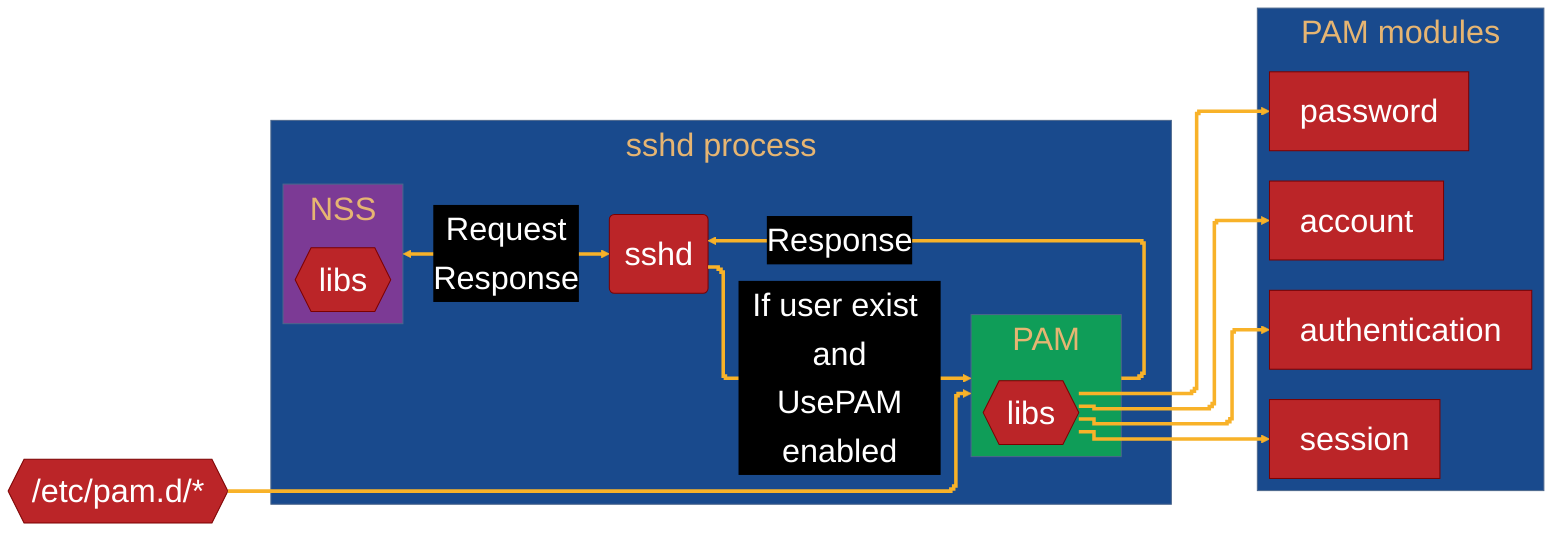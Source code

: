%%{init: {
    'theme': 'base',
    'themeVariables': {
      'darkMode': 'true',
      'primaryColor': '#BB2528',
      'primaryTextColor': '#fff',
      'primaryBorderColor': '#7C0000',
      'lineColor': '#F8B229',
      'secondaryColor': '#006100',
      'tertiaryColor': '#194a8d',
      'fontSize': '32px'
    },
    "flowchart" : { 'curve' : 'stepBefore', 'defaultRenderer': 'elk' }
  }
}%%
flowchart LR
    subgraph sshd_p[sshd process]
        direction TB
        sshd("sshd") ======> |If user exist <br>and<br> UsePAM enabled|libpam(PAM)
        subgraph libnss[NSS]
            direction RL
            nss{{"libs"}}
        end
        subgraph libpam[PAM]
            direction RL
            pam{{"libs"}}
        end
    end
    %% subgraph pamcfg[PAM configs]
        %% direction TB
        cfg{{"/etc/pam.d/*"}} ==> libpam
    %% end

    subgraph modules[PAM modules]
        pam ==> account
        pam ==> authentication
        pam ==> password
        pam ==> session
    end
    libnss <==> |Request<br>Response|sshd
    libpam ==> |Response|sshd

    classDef pam fill:#0f9d58;
    classDef nss fill:#7c3a95;
    class libpam pam
    class libnss nss